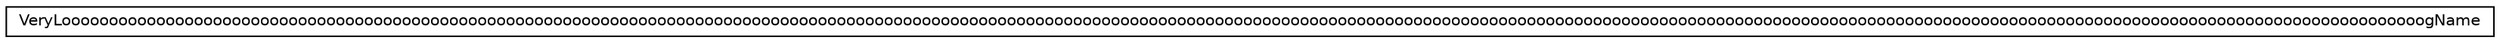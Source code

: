 digraph "类继承关系图"
{
 // LATEX_PDF_SIZE
  edge [fontname="Helvetica",fontsize="10",labelfontname="Helvetica",labelfontsize="10"];
  node [fontname="Helvetica",fontsize="10",shape=record];
  rankdir="LR";
  Node0 [label="VeryLoooooooooooooooooooooooooooooooooooooooooooooooooooooooooooooooooooooooooooooooooooooooooooooooooooooooooooooooooooooooooooooooooooooooooooooooooooooooooooooooooooooooooooooooooooooooooooooooooooooooooooooooooooooooooooooooooooooooooooooooooooooooooogName",height=0.2,width=0.4,color="black", fillcolor="white", style="filled",URL="$classVeryLoooooooooooooooooooooooooooooooooooooooooooooooooooooooooooooooooooooooooooooooooooooo72732a7a8cd04f0ab9551a6aaa86a0c2.html",tooltip=" "];
}
